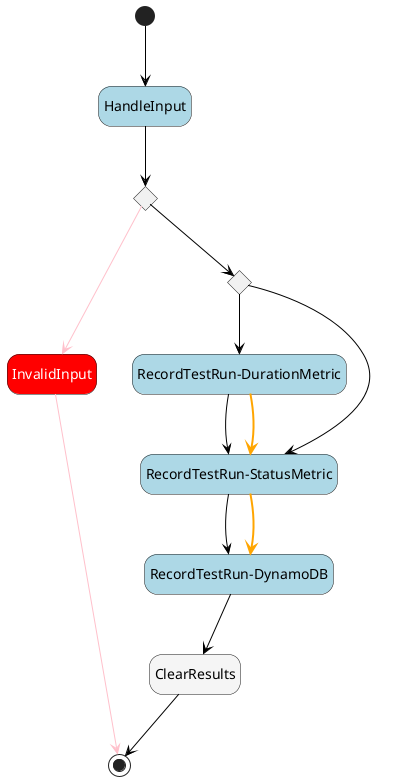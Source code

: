 @startuml
hide empty description
skinparam ArrowColor #black
skinparam state {

    BackgroundColor<<Choice>> #whitesmoke
    FontColor<<Choice>> automatic

    BackgroundColor<<aslFail>> #red
    FontColor<<aslFail>> automatic

    BackgroundColor<<aslPass>> #whitesmoke
    FontColor<<aslPass>> automatic

    BackgroundColor<<aslTask>> #lightblue
    FontColor<<aslTask>> automatic
    BackgroundColor<<Compensate>> #orange
}
state "ClearResults" as state7<<aslPass>>
state "ConfirmRequiredData" as state2<<Choice>>
state "HandleInput" as state1<<aslTask>>
state "InvalidInput" as state8<<aslFail>>
state "RecordTestRun-DurationMetric" as state4<<aslTask>>
state "RecordTestRun-DynamoDB" as state6<<aslTask>>
state "RecordTestRun-StatusMetric" as state5<<aslTask>>
state "WasSuccessOrFailure" as state3<<Choice>>
[*] --> state1
state1 --> state2
state2 --> state3
state2 -[#pink]-> state8
state3 --> state4
state3 --> state5
state4 --> state5
state4 -[bold,#orange]-> state5
state5 --> state6
state5 -[bold,#orange]-> state6
state6 --> state7
state7 --> [*]
state8 -[#pink]-> [*]
@enduml
